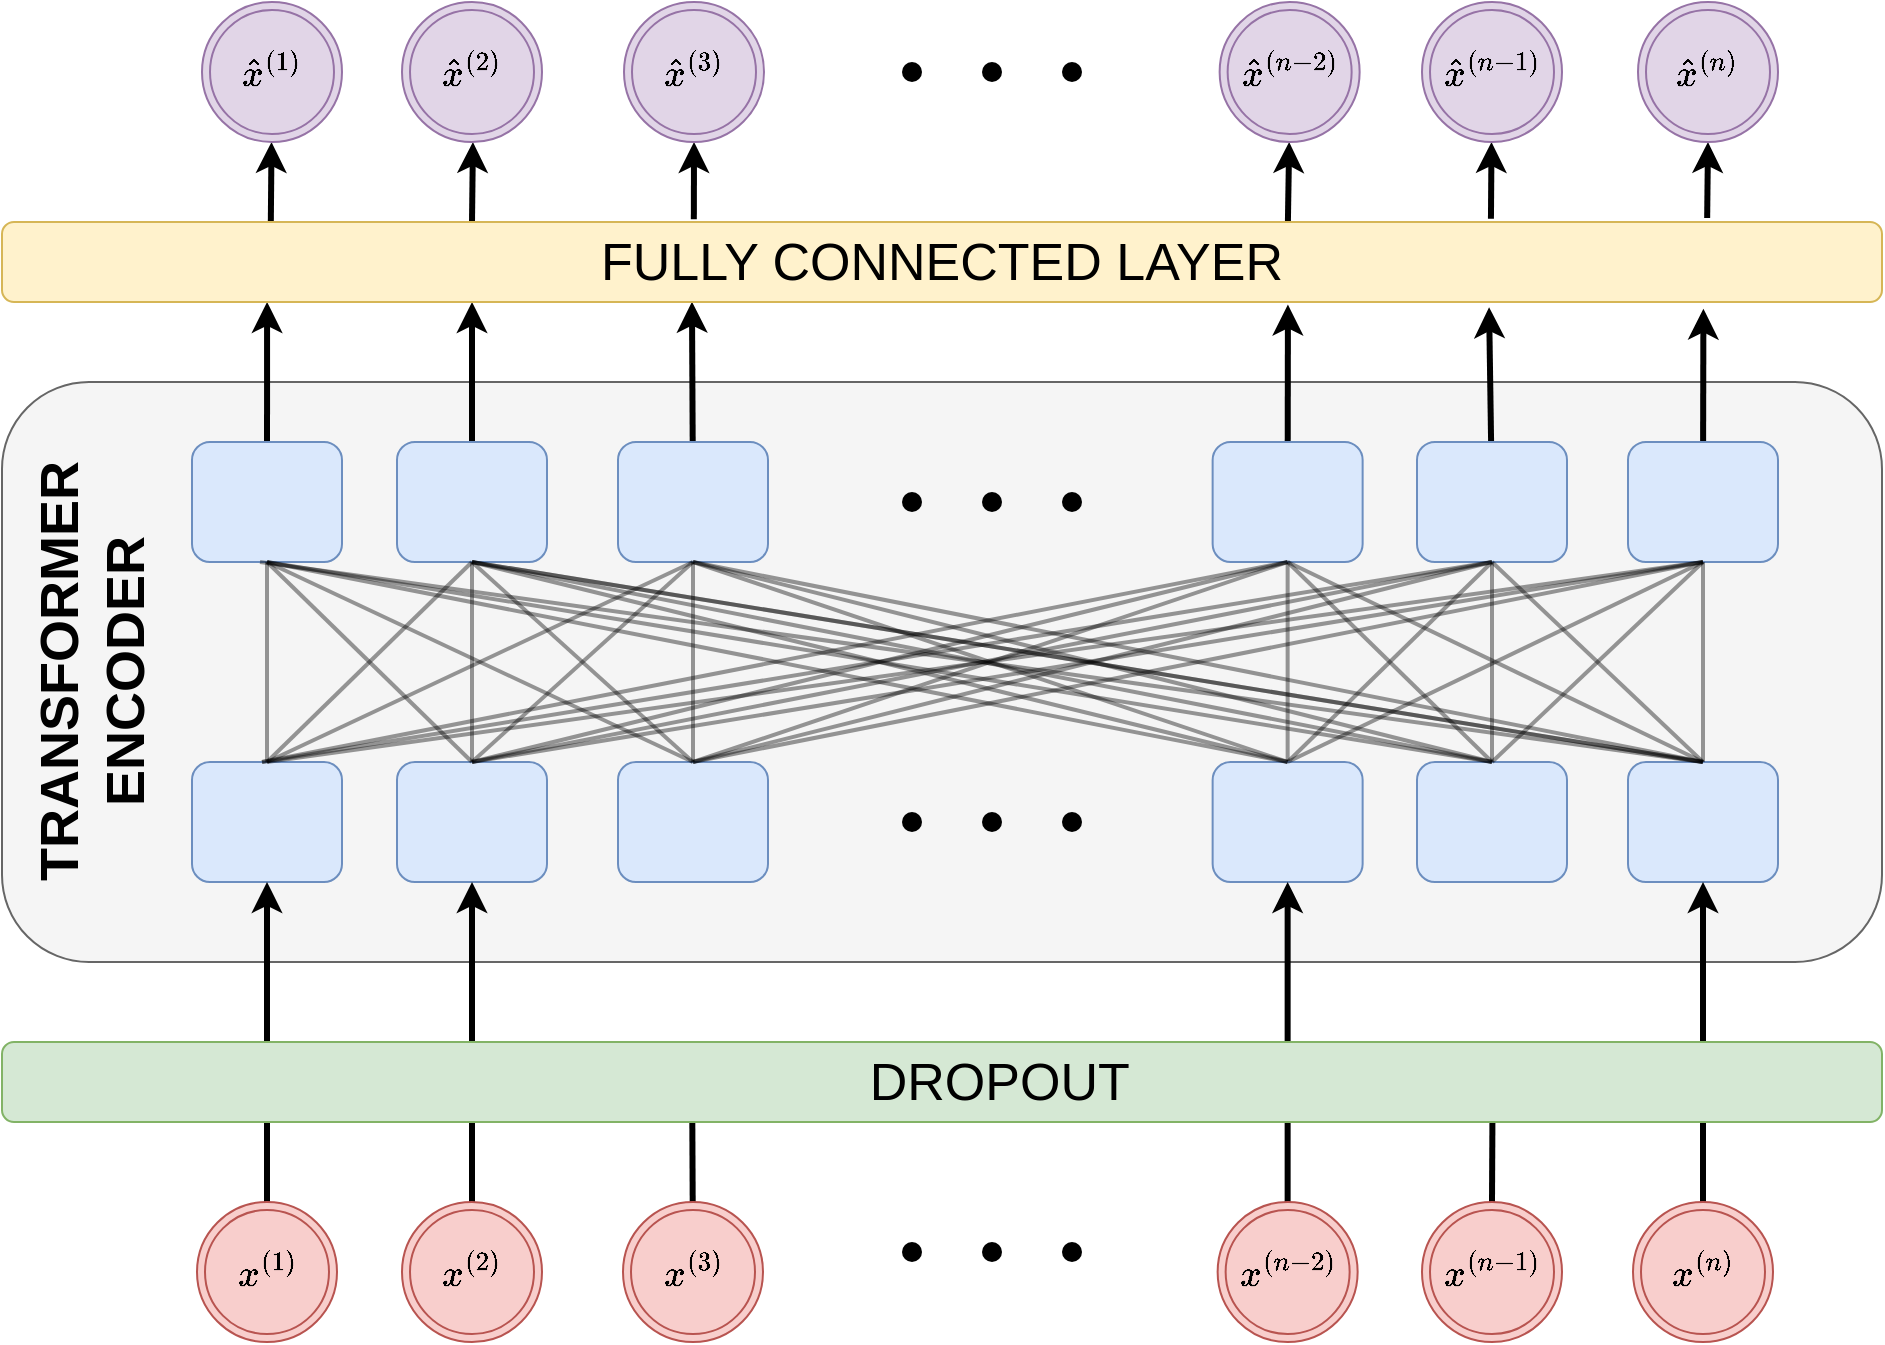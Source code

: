 <mxfile version="13.0.3" type="device"><diagram name="Page-1" id="edf60f1a-56cd-e834-aa8a-f176f3a09ee4"><mxGraphModel dx="1102" dy="1000" grid="1" gridSize="10" guides="1" tooltips="1" connect="1" arrows="1" fold="1" page="1" pageScale="1" pageWidth="1100" pageHeight="850" background="none" math="1" shadow="0"><root><mxCell id="0"/><mxCell id="1" parent="0"/><mxCell id="K9HZkrbn3-RnlMzPygAK-2" value="&lt;font style=&quot;font-size: 26px&quot;&gt;&lt;br&gt;&lt;/font&gt;" style="rounded=1;whiteSpace=wrap;html=1;fillColor=#f5f5f5;strokeColor=#666666;connectable=0;fontColor=#333333;" parent="1" vertex="1"><mxGeometry x="80" y="200" width="940" height="290" as="geometry"/></mxCell><mxCell id="-0cYfuJP0OXYIezzRSgM-71" value="&lt;font style=&quot;font-size: 27px&quot;&gt;TRANSFORMER &lt;br&gt;ENCODER&lt;/font&gt;" style="text;strokeColor=none;fillColor=none;html=1;fontSize=24;fontStyle=1;verticalAlign=middle;align=center;rotation=-90;" parent="1" vertex="1"><mxGeometry x="40" y="315" width="170" height="60" as="geometry"/></mxCell><mxCell id="ycrgdlHo_mms__JAIKDq-65" style="edgeStyle=none;rounded=0;orthogonalLoop=1;jettySize=auto;html=1;entryX=0.143;entryY=-0.012;entryDx=0;entryDy=0;entryPerimeter=0;endArrow=none;endFill=0;strokeWidth=3;startArrow=classic;startFill=1;" parent="1" source="-0cYfuJP0OXYIezzRSgM-77" target="ycrgdlHo_mms__JAIKDq-15" edge="1"><mxGeometry relative="1" as="geometry"/></mxCell><mxCell id="-0cYfuJP0OXYIezzRSgM-77" value="&lt;font style=&quot;font-size: 16px&quot;&gt;$$\hat{x}&lt;br&gt;^{(1)}$$&lt;/font&gt;" style="ellipse;shape=doubleEllipse;whiteSpace=wrap;html=1;aspect=fixed;fontSize=20;fillColor=#e1d5e7;strokeColor=#9673a6;" parent="1" vertex="1"><mxGeometry x="180" y="10" width="70" height="70" as="geometry"/></mxCell><mxCell id="ycrgdlHo_mms__JAIKDq-69" style="edgeStyle=none;rounded=0;orthogonalLoop=1;jettySize=auto;html=1;entryX=0.25;entryY=0;entryDx=0;entryDy=0;startArrow=classic;startFill=1;endArrow=none;endFill=0;strokeWidth=3;" parent="1" source="PzgYkxO-OZ-Oe-Z3ldPD-200" target="ycrgdlHo_mms__JAIKDq-15" edge="1"><mxGeometry relative="1" as="geometry"/></mxCell><mxCell id="PzgYkxO-OZ-Oe-Z3ldPD-200" value="&lt;font style=&quot;font-size: 16px&quot;&gt;$$\hat{x}&lt;br&gt;^{(2)}$$&lt;/font&gt;" style="ellipse;shape=doubleEllipse;whiteSpace=wrap;html=1;aspect=fixed;fontSize=20;fillColor=#e1d5e7;strokeColor=#9673a6;" parent="1" vertex="1"><mxGeometry x="280" y="10" width="70" height="70" as="geometry"/></mxCell><mxCell id="ycrgdlHo_mms__JAIKDq-70" style="edgeStyle=none;rounded=0;orthogonalLoop=1;jettySize=auto;html=1;entryX=0.368;entryY=-0.033;entryDx=0;entryDy=0;entryPerimeter=0;startArrow=classic;startFill=1;endArrow=none;endFill=0;strokeWidth=3;" parent="1" source="PzgYkxO-OZ-Oe-Z3ldPD-201" target="ycrgdlHo_mms__JAIKDq-15" edge="1"><mxGeometry relative="1" as="geometry"/></mxCell><mxCell id="PzgYkxO-OZ-Oe-Z3ldPD-201" value="&lt;font style=&quot;font-size: 16px&quot;&gt;$$\hat{x}&lt;br&gt;^{(3)}$$&lt;/font&gt;" style="ellipse;shape=doubleEllipse;whiteSpace=wrap;html=1;aspect=fixed;fontSize=20;fillColor=#e1d5e7;strokeColor=#9673a6;" parent="1" vertex="1"><mxGeometry x="391" y="10" width="70" height="70" as="geometry"/></mxCell><mxCell id="ycrgdlHo_mms__JAIKDq-71" style="edgeStyle=none;rounded=0;orthogonalLoop=1;jettySize=auto;html=1;entryX=0.684;entryY=-0.01;entryDx=0;entryDy=0;entryPerimeter=0;startArrow=classic;startFill=1;endArrow=none;endFill=0;strokeWidth=3;" parent="1" source="PzgYkxO-OZ-Oe-Z3ldPD-202" target="ycrgdlHo_mms__JAIKDq-15" edge="1"><mxGeometry relative="1" as="geometry"/></mxCell><mxCell id="PzgYkxO-OZ-Oe-Z3ldPD-202" value="&lt;font style=&quot;font-size: 16px&quot;&gt;$$\hat{x}&lt;br&gt;^{(n-2)}$$&lt;/font&gt;" style="ellipse;shape=doubleEllipse;whiteSpace=wrap;html=1;aspect=fixed;fontSize=20;fillColor=#e1d5e7;strokeColor=#9673a6;" parent="1" vertex="1"><mxGeometry x="688.82" y="10" width="70" height="70" as="geometry"/></mxCell><mxCell id="ycrgdlHo_mms__JAIKDq-72" style="edgeStyle=none;rounded=0;orthogonalLoop=1;jettySize=auto;html=1;entryX=0.792;entryY=-0.04;entryDx=0;entryDy=0;entryPerimeter=0;startArrow=classic;startFill=1;endArrow=none;endFill=0;strokeWidth=3;" parent="1" source="PzgYkxO-OZ-Oe-Z3ldPD-203" target="ycrgdlHo_mms__JAIKDq-15" edge="1"><mxGeometry relative="1" as="geometry"/></mxCell><mxCell id="PzgYkxO-OZ-Oe-Z3ldPD-203" value="&lt;font style=&quot;font-size: 16px&quot;&gt;$$\hat{x}&lt;br&gt;^{(n-1)}$$&lt;/font&gt;" style="ellipse;shape=doubleEllipse;whiteSpace=wrap;html=1;aspect=fixed;fontSize=20;fillColor=#e1d5e7;strokeColor=#9673a6;" parent="1" vertex="1"><mxGeometry x="790" y="10" width="70" height="70" as="geometry"/></mxCell><mxCell id="ycrgdlHo_mms__JAIKDq-73" style="edgeStyle=none;rounded=0;orthogonalLoop=1;jettySize=auto;html=1;entryX=0.907;entryY=-0.05;entryDx=0;entryDy=0;entryPerimeter=0;startArrow=classic;startFill=1;endArrow=none;endFill=0;strokeWidth=3;" parent="1" source="PzgYkxO-OZ-Oe-Z3ldPD-204" target="ycrgdlHo_mms__JAIKDq-15" edge="1"><mxGeometry relative="1" as="geometry"/></mxCell><mxCell id="PzgYkxO-OZ-Oe-Z3ldPD-204" value="&lt;font style=&quot;font-size: 16px&quot;&gt;$$\hat{x}&lt;br&gt;^{(n)}$$&lt;/font&gt;" style="ellipse;shape=doubleEllipse;whiteSpace=wrap;html=1;aspect=fixed;fontSize=20;fillColor=#e1d5e7;strokeColor=#9673a6;" parent="1" vertex="1"><mxGeometry x="898" y="10" width="70" height="70" as="geometry"/></mxCell><mxCell id="ycrgdlHo_mms__JAIKDq-2" value="" style="rounded=1;whiteSpace=wrap;html=1;fillColor=#dae8fc;strokeColor=#6c8ebf;" parent="1" vertex="1"><mxGeometry x="175" y="390" width="75" height="60" as="geometry"/></mxCell><mxCell id="ycrgdlHo_mms__JAIKDq-3" value="" style="rounded=1;whiteSpace=wrap;html=1;fillColor=#dae8fc;strokeColor=#6c8ebf;" parent="1" vertex="1"><mxGeometry x="277.5" y="390" width="75" height="60" as="geometry"/></mxCell><mxCell id="ycrgdlHo_mms__JAIKDq-4" value="" style="rounded=1;whiteSpace=wrap;html=1;fillColor=#dae8fc;strokeColor=#6c8ebf;" parent="1" vertex="1"><mxGeometry x="388" y="390" width="75" height="60" as="geometry"/></mxCell><mxCell id="ycrgdlHo_mms__JAIKDq-37" style="edgeStyle=none;rounded=0;orthogonalLoop=1;jettySize=auto;html=1;entryX=0.5;entryY=1;entryDx=0;entryDy=0;strokeWidth=2;endArrow=none;endFill=0;opacity=40;" parent="1" source="ycrgdlHo_mms__JAIKDq-5" target="ycrgdlHo_mms__JAIKDq-11" edge="1"><mxGeometry relative="1" as="geometry"/></mxCell><mxCell id="ycrgdlHo_mms__JAIKDq-38" style="edgeStyle=none;rounded=0;orthogonalLoop=1;jettySize=auto;html=1;strokeWidth=2;exitX=0.5;exitY=0;exitDx=0;exitDy=0;entryX=0.5;entryY=1;entryDx=0;entryDy=0;endArrow=none;endFill=0;opacity=40;" parent="1" source="ycrgdlHo_mms__JAIKDq-5" target="ycrgdlHo_mms__JAIKDq-12" edge="1"><mxGeometry relative="1" as="geometry"><mxPoint x="800" y="340" as="targetPoint"/></mxGeometry></mxCell><mxCell id="ycrgdlHo_mms__JAIKDq-5" value="" style="rounded=1;whiteSpace=wrap;html=1;fillColor=#dae8fc;strokeColor=#6c8ebf;" parent="1" vertex="1"><mxGeometry x="685.32" y="390" width="75" height="60" as="geometry"/></mxCell><mxCell id="ycrgdlHo_mms__JAIKDq-6" value="" style="rounded=1;whiteSpace=wrap;html=1;fillColor=#dae8fc;strokeColor=#6c8ebf;" parent="1" vertex="1"><mxGeometry x="787.5" y="390" width="75" height="60" as="geometry"/></mxCell><mxCell id="ycrgdlHo_mms__JAIKDq-7" value="" style="rounded=1;whiteSpace=wrap;html=1;fillColor=#dae8fc;strokeColor=#6c8ebf;" parent="1" vertex="1"><mxGeometry x="893" y="390" width="75" height="60" as="geometry"/></mxCell><mxCell id="ycrgdlHo_mms__JAIKDq-57" style="edgeStyle=none;rounded=0;orthogonalLoop=1;jettySize=auto;html=1;entryX=0.141;entryY=1;entryDx=0;entryDy=0;entryPerimeter=0;endArrow=classic;endFill=1;strokeWidth=3;" parent="1" source="ycrgdlHo_mms__JAIKDq-8" target="ycrgdlHo_mms__JAIKDq-15" edge="1"><mxGeometry relative="1" as="geometry"/></mxCell><mxCell id="ycrgdlHo_mms__JAIKDq-8" value="" style="rounded=1;whiteSpace=wrap;html=1;fillColor=#dae8fc;strokeColor=#6c8ebf;" parent="1" vertex="1"><mxGeometry x="175" y="230" width="75" height="60" as="geometry"/></mxCell><mxCell id="ycrgdlHo_mms__JAIKDq-60" style="edgeStyle=none;rounded=0;orthogonalLoop=1;jettySize=auto;html=1;entryX=0.25;entryY=1;entryDx=0;entryDy=0;endArrow=classic;endFill=1;strokeWidth=3;" parent="1" source="ycrgdlHo_mms__JAIKDq-9" target="ycrgdlHo_mms__JAIKDq-15" edge="1"><mxGeometry relative="1" as="geometry"/></mxCell><mxCell id="ycrgdlHo_mms__JAIKDq-9" value="" style="rounded=1;whiteSpace=wrap;html=1;fillColor=#dae8fc;strokeColor=#6c8ebf;" parent="1" vertex="1"><mxGeometry x="277.5" y="230" width="75" height="60" as="geometry"/></mxCell><mxCell id="ycrgdlHo_mms__JAIKDq-61" style="edgeStyle=none;rounded=0;orthogonalLoop=1;jettySize=auto;html=1;entryX=0.367;entryY=0.997;entryDx=0;entryDy=0;entryPerimeter=0;endArrow=classic;endFill=1;strokeWidth=3;" parent="1" source="ycrgdlHo_mms__JAIKDq-10" target="ycrgdlHo_mms__JAIKDq-15" edge="1"><mxGeometry relative="1" as="geometry"/></mxCell><mxCell id="ycrgdlHo_mms__JAIKDq-10" value="" style="rounded=1;whiteSpace=wrap;html=1;fillColor=#dae8fc;strokeColor=#6c8ebf;" parent="1" vertex="1"><mxGeometry x="388" y="230" width="75" height="60" as="geometry"/></mxCell><mxCell id="ycrgdlHo_mms__JAIKDq-62" style="edgeStyle=none;rounded=0;orthogonalLoop=1;jettySize=auto;html=1;entryX=0.684;entryY=1.032;entryDx=0;entryDy=0;entryPerimeter=0;endArrow=classic;endFill=1;strokeWidth=3;" parent="1" source="ycrgdlHo_mms__JAIKDq-11" target="ycrgdlHo_mms__JAIKDq-15" edge="1"><mxGeometry relative="1" as="geometry"/></mxCell><mxCell id="ycrgdlHo_mms__JAIKDq-11" value="" style="rounded=1;whiteSpace=wrap;html=1;fillColor=#dae8fc;strokeColor=#6c8ebf;" parent="1" vertex="1"><mxGeometry x="685.32" y="230" width="75" height="60" as="geometry"/></mxCell><mxCell id="ycrgdlHo_mms__JAIKDq-63" style="edgeStyle=none;rounded=0;orthogonalLoop=1;jettySize=auto;html=1;entryX=0.791;entryY=1.066;entryDx=0;entryDy=0;entryPerimeter=0;endArrow=classic;endFill=1;strokeWidth=3;" parent="1" source="ycrgdlHo_mms__JAIKDq-12" target="ycrgdlHo_mms__JAIKDq-15" edge="1"><mxGeometry relative="1" as="geometry"/></mxCell><mxCell id="ycrgdlHo_mms__JAIKDq-12" value="" style="rounded=1;whiteSpace=wrap;html=1;fillColor=#dae8fc;strokeColor=#6c8ebf;" parent="1" vertex="1"><mxGeometry x="787.5" y="230" width="75" height="60" as="geometry"/></mxCell><mxCell id="ycrgdlHo_mms__JAIKDq-64" style="edgeStyle=none;rounded=0;orthogonalLoop=1;jettySize=auto;html=1;entryX=0.905;entryY=1.084;entryDx=0;entryDy=0;entryPerimeter=0;endArrow=classic;endFill=1;strokeWidth=3;" parent="1" source="ycrgdlHo_mms__JAIKDq-13" target="ycrgdlHo_mms__JAIKDq-15" edge="1"><mxGeometry relative="1" as="geometry"/></mxCell><mxCell id="ycrgdlHo_mms__JAIKDq-13" value="" style="rounded=1;whiteSpace=wrap;html=1;fillColor=#dae8fc;strokeColor=#6c8ebf;" parent="1" vertex="1"><mxGeometry x="893" y="230" width="75" height="60" as="geometry"/></mxCell><mxCell id="ycrgdlHo_mms__JAIKDq-15" value="&lt;font style=&quot;font-size: 26px&quot;&gt;FULLY CONNECTED LAYER&lt;/font&gt;" style="rounded=1;whiteSpace=wrap;html=1;fillColor=#fff2cc;strokeColor=#d6b656;" parent="1" vertex="1"><mxGeometry x="80" y="120" width="940" height="40" as="geometry"/></mxCell><mxCell id="ycrgdlHo_mms__JAIKDq-16" value="" style="endArrow=none;html=1;strokeWidth=2;exitX=0.5;exitY=0;exitDx=0;exitDy=0;entryX=0.5;entryY=1;entryDx=0;entryDy=0;endFill=0;opacity=40;" parent="1" source="ycrgdlHo_mms__JAIKDq-2" target="ycrgdlHo_mms__JAIKDq-8" edge="1"><mxGeometry width="50" height="50" relative="1" as="geometry"><mxPoint x="580" y="360" as="sourcePoint"/><mxPoint x="630" y="310" as="targetPoint"/></mxGeometry></mxCell><mxCell id="ycrgdlHo_mms__JAIKDq-17" value="" style="endArrow=none;html=1;strokeWidth=2;exitX=0.5;exitY=0;exitDx=0;exitDy=0;entryX=0.5;entryY=1;entryDx=0;entryDy=0;endFill=0;opacity=40;" parent="1" source="ycrgdlHo_mms__JAIKDq-2" target="ycrgdlHo_mms__JAIKDq-9" edge="1"><mxGeometry width="50" height="50" relative="1" as="geometry"><mxPoint x="222.5" y="400" as="sourcePoint"/><mxPoint x="222.5" y="300" as="targetPoint"/></mxGeometry></mxCell><mxCell id="ycrgdlHo_mms__JAIKDq-18" value="" style="endArrow=none;html=1;strokeWidth=2;exitX=0.5;exitY=0;exitDx=0;exitDy=0;entryX=0.5;entryY=1;entryDx=0;entryDy=0;endFill=0;opacity=40;" parent="1" source="ycrgdlHo_mms__JAIKDq-2" target="ycrgdlHo_mms__JAIKDq-10" edge="1"><mxGeometry width="50" height="50" relative="1" as="geometry"><mxPoint x="222.5" y="400" as="sourcePoint"/><mxPoint x="325" y="300" as="targetPoint"/></mxGeometry></mxCell><mxCell id="ycrgdlHo_mms__JAIKDq-19" value="" style="endArrow=none;html=1;strokeWidth=2;entryX=0.5;entryY=1;entryDx=0;entryDy=0;endFill=0;opacity=40;" parent="1" target="ycrgdlHo_mms__JAIKDq-11" edge="1"><mxGeometry width="50" height="50" relative="1" as="geometry"><mxPoint x="210" y="390" as="sourcePoint"/><mxPoint x="710" y="315" as="targetPoint"/></mxGeometry></mxCell><mxCell id="ycrgdlHo_mms__JAIKDq-22" value="" style="endArrow=none;html=1;strokeWidth=2;entryX=0.5;entryY=1;entryDx=0;entryDy=0;endFill=0;opacity=40;" parent="1" target="ycrgdlHo_mms__JAIKDq-12" edge="1"><mxGeometry width="50" height="50" relative="1" as="geometry"><mxPoint x="210" y="390" as="sourcePoint"/><mxPoint x="732.82" y="300" as="targetPoint"/></mxGeometry></mxCell><mxCell id="ycrgdlHo_mms__JAIKDq-23" value="" style="endArrow=none;html=1;strokeWidth=2;entryX=0.5;entryY=1;entryDx=0;entryDy=0;exitX=0.5;exitY=0;exitDx=0;exitDy=0;endFill=0;opacity=40;" parent="1" source="ycrgdlHo_mms__JAIKDq-2" target="ycrgdlHo_mms__JAIKDq-13" edge="1"><mxGeometry width="50" height="50" relative="1" as="geometry"><mxPoint x="220" y="400" as="sourcePoint"/><mxPoint x="835" y="300" as="targetPoint"/></mxGeometry></mxCell><mxCell id="ycrgdlHo_mms__JAIKDq-25" value="" style="endArrow=none;html=1;strokeWidth=2;exitX=0.5;exitY=0;exitDx=0;exitDy=0;entryX=0.5;entryY=1;entryDx=0;entryDy=0;endFill=0;opacity=40;" parent="1" source="ycrgdlHo_mms__JAIKDq-3" target="ycrgdlHo_mms__JAIKDq-8" edge="1"><mxGeometry width="50" height="50" relative="1" as="geometry"><mxPoint x="222.5" y="400" as="sourcePoint"/><mxPoint x="222.5" y="300" as="targetPoint"/></mxGeometry></mxCell><mxCell id="ycrgdlHo_mms__JAIKDq-26" value="" style="endArrow=none;html=1;strokeWidth=2;exitX=0.5;exitY=0;exitDx=0;exitDy=0;entryX=0.5;entryY=1;entryDx=0;entryDy=0;endFill=0;opacity=40;" parent="1" source="ycrgdlHo_mms__JAIKDq-3" target="ycrgdlHo_mms__JAIKDq-9" edge="1"><mxGeometry width="50" height="50" relative="1" as="geometry"><mxPoint x="325" y="400" as="sourcePoint"/><mxPoint x="222.5" y="300" as="targetPoint"/></mxGeometry></mxCell><mxCell id="ycrgdlHo_mms__JAIKDq-27" value="" style="endArrow=none;html=1;strokeWidth=2;exitX=0.5;exitY=0;exitDx=0;exitDy=0;entryX=0.5;entryY=1;entryDx=0;entryDy=0;endFill=0;opacity=40;" parent="1" source="ycrgdlHo_mms__JAIKDq-3" target="ycrgdlHo_mms__JAIKDq-10" edge="1"><mxGeometry width="50" height="50" relative="1" as="geometry"><mxPoint x="325" y="400" as="sourcePoint"/><mxPoint x="325" y="300" as="targetPoint"/></mxGeometry></mxCell><mxCell id="ycrgdlHo_mms__JAIKDq-28" value="" style="endArrow=none;html=1;strokeWidth=2;exitX=0.5;exitY=0;exitDx=0;exitDy=0;entryX=0.5;entryY=1;entryDx=0;entryDy=0;endFill=0;opacity=40;" parent="1" source="ycrgdlHo_mms__JAIKDq-3" target="ycrgdlHo_mms__JAIKDq-11" edge="1"><mxGeometry width="50" height="50" relative="1" as="geometry"><mxPoint x="325" y="400" as="sourcePoint"/><mxPoint x="432.5" y="300" as="targetPoint"/></mxGeometry></mxCell><mxCell id="ycrgdlHo_mms__JAIKDq-29" value="" style="endArrow=none;html=1;strokeWidth=2;exitX=0.5;exitY=0;exitDx=0;exitDy=0;entryX=0.5;entryY=1;entryDx=0;entryDy=0;endFill=0;opacity=40;" parent="1" source="ycrgdlHo_mms__JAIKDq-3" target="ycrgdlHo_mms__JAIKDq-12" edge="1"><mxGeometry width="50" height="50" relative="1" as="geometry"><mxPoint x="325" y="400" as="sourcePoint"/><mxPoint x="732.82" y="300" as="targetPoint"/></mxGeometry></mxCell><mxCell id="ycrgdlHo_mms__JAIKDq-30" value="" style="endArrow=none;html=1;strokeWidth=2;exitX=0.5;exitY=0;exitDx=0;exitDy=0;entryX=0.5;entryY=1;entryDx=0;entryDy=0;endFill=0;opacity=40;" parent="1" source="ycrgdlHo_mms__JAIKDq-3" target="ycrgdlHo_mms__JAIKDq-13" edge="1"><mxGeometry width="50" height="50" relative="1" as="geometry"><mxPoint x="325" y="400" as="sourcePoint"/><mxPoint x="835" y="300" as="targetPoint"/></mxGeometry></mxCell><mxCell id="ycrgdlHo_mms__JAIKDq-31" value="" style="endArrow=none;html=1;strokeWidth=2;exitX=0.5;exitY=0;exitDx=0;exitDy=0;entryX=0.5;entryY=1;entryDx=0;entryDy=0;endFill=0;opacity=40;" parent="1" source="ycrgdlHo_mms__JAIKDq-4" target="ycrgdlHo_mms__JAIKDq-8" edge="1"><mxGeometry width="50" height="50" relative="1" as="geometry"><mxPoint x="325" y="400" as="sourcePoint"/><mxPoint x="940.5" y="300" as="targetPoint"/></mxGeometry></mxCell><mxCell id="ycrgdlHo_mms__JAIKDq-32" value="" style="endArrow=none;html=1;strokeWidth=2;exitX=0.5;exitY=0;exitDx=0;exitDy=0;entryX=0.5;entryY=1;entryDx=0;entryDy=0;endFill=0;opacity=40;" parent="1" source="ycrgdlHo_mms__JAIKDq-4" target="ycrgdlHo_mms__JAIKDq-9" edge="1"><mxGeometry width="50" height="50" relative="1" as="geometry"><mxPoint x="435.5" y="400" as="sourcePoint"/><mxPoint x="222.5" y="300" as="targetPoint"/></mxGeometry></mxCell><mxCell id="ycrgdlHo_mms__JAIKDq-33" value="" style="endArrow=none;html=1;strokeWidth=2;exitX=0.5;exitY=0;exitDx=0;exitDy=0;entryX=0.5;entryY=1;entryDx=0;entryDy=0;endFill=0;opacity=40;" parent="1" source="ycrgdlHo_mms__JAIKDq-4" target="ycrgdlHo_mms__JAIKDq-10" edge="1"><mxGeometry width="50" height="50" relative="1" as="geometry"><mxPoint x="435.5" y="400" as="sourcePoint"/><mxPoint x="420" y="290" as="targetPoint"/></mxGeometry></mxCell><mxCell id="ycrgdlHo_mms__JAIKDq-34" value="" style="endArrow=none;html=1;strokeWidth=2;exitX=0.5;exitY=0;exitDx=0;exitDy=0;entryX=0.5;entryY=1;entryDx=0;entryDy=0;endFill=0;opacity=40;" parent="1" source="ycrgdlHo_mms__JAIKDq-4" target="ycrgdlHo_mms__JAIKDq-11" edge="1"><mxGeometry width="50" height="50" relative="1" as="geometry"><mxPoint x="435.5" y="400" as="sourcePoint"/><mxPoint x="435.5" y="300" as="targetPoint"/></mxGeometry></mxCell><mxCell id="ycrgdlHo_mms__JAIKDq-35" value="" style="endArrow=none;html=1;strokeWidth=2;exitX=0.5;exitY=0;exitDx=0;exitDy=0;entryX=0.5;entryY=1;entryDx=0;entryDy=0;endFill=0;opacity=40;" parent="1" source="ycrgdlHo_mms__JAIKDq-4" target="ycrgdlHo_mms__JAIKDq-12" edge="1"><mxGeometry width="50" height="50" relative="1" as="geometry"><mxPoint x="435.5" y="400" as="sourcePoint"/><mxPoint x="732.82" y="300" as="targetPoint"/></mxGeometry></mxCell><mxCell id="ycrgdlHo_mms__JAIKDq-36" value="" style="endArrow=none;html=1;strokeWidth=2;exitX=0.5;exitY=0;exitDx=0;exitDy=0;entryX=0.5;entryY=1;entryDx=0;entryDy=0;endFill=0;opacity=40;" parent="1" source="ycrgdlHo_mms__JAIKDq-4" target="ycrgdlHo_mms__JAIKDq-13" edge="1"><mxGeometry width="50" height="50" relative="1" as="geometry"><mxPoint x="435.5" y="400" as="sourcePoint"/><mxPoint x="835" y="300" as="targetPoint"/></mxGeometry></mxCell><mxCell id="ycrgdlHo_mms__JAIKDq-39" style="edgeStyle=none;rounded=0;orthogonalLoop=1;jettySize=auto;html=1;strokeWidth=2;exitX=0.5;exitY=0;exitDx=0;exitDy=0;entryX=0.5;entryY=1;entryDx=0;entryDy=0;endArrow=none;endFill=0;opacity=40;" parent="1" source="ycrgdlHo_mms__JAIKDq-5" target="ycrgdlHo_mms__JAIKDq-13" edge="1"><mxGeometry relative="1" as="geometry"><mxPoint x="835" y="300" as="targetPoint"/><mxPoint x="732.82" y="400" as="sourcePoint"/></mxGeometry></mxCell><mxCell id="ycrgdlHo_mms__JAIKDq-40" style="edgeStyle=none;rounded=0;orthogonalLoop=1;jettySize=auto;html=1;strokeWidth=2;exitX=0.5;exitY=0;exitDx=0;exitDy=0;entryX=0.5;entryY=1;entryDx=0;entryDy=0;endArrow=none;endFill=0;opacity=40;" parent="1" source="ycrgdlHo_mms__JAIKDq-5" target="ycrgdlHo_mms__JAIKDq-8" edge="1"><mxGeometry relative="1" as="geometry"><mxPoint x="940.5" y="300" as="targetPoint"/><mxPoint x="732.82" y="400" as="sourcePoint"/></mxGeometry></mxCell><mxCell id="ycrgdlHo_mms__JAIKDq-41" style="edgeStyle=none;rounded=0;orthogonalLoop=1;jettySize=auto;html=1;strokeWidth=2;exitX=0.5;exitY=0;exitDx=0;exitDy=0;entryX=0.5;entryY=1;entryDx=0;entryDy=0;endArrow=none;endFill=0;opacity=40;" parent="1" source="ycrgdlHo_mms__JAIKDq-5" target="ycrgdlHo_mms__JAIKDq-9" edge="1"><mxGeometry relative="1" as="geometry"><mxPoint x="222.5" y="300" as="targetPoint"/><mxPoint x="732.82" y="400" as="sourcePoint"/></mxGeometry></mxCell><mxCell id="ycrgdlHo_mms__JAIKDq-42" style="edgeStyle=none;rounded=0;orthogonalLoop=1;jettySize=auto;html=1;strokeWidth=2;exitX=0.5;exitY=0;exitDx=0;exitDy=0;entryX=0.5;entryY=1;entryDx=0;entryDy=0;endArrow=none;endFill=0;opacity=40;" parent="1" source="ycrgdlHo_mms__JAIKDq-5" target="ycrgdlHo_mms__JAIKDq-10" edge="1"><mxGeometry relative="1" as="geometry"><mxPoint x="325" y="300" as="targetPoint"/><mxPoint x="732.82" y="400" as="sourcePoint"/></mxGeometry></mxCell><mxCell id="ycrgdlHo_mms__JAIKDq-43" style="edgeStyle=none;rounded=0;orthogonalLoop=1;jettySize=auto;html=1;strokeWidth=2;exitX=0.5;exitY=0;exitDx=0;exitDy=0;entryX=0.5;entryY=1;entryDx=0;entryDy=0;endArrow=none;endFill=0;opacity=40;" parent="1" source="ycrgdlHo_mms__JAIKDq-6" target="ycrgdlHo_mms__JAIKDq-11" edge="1"><mxGeometry relative="1" as="geometry"><mxPoint x="910" y="330" as="targetPoint"/><mxPoint x="732.82" y="400" as="sourcePoint"/></mxGeometry></mxCell><mxCell id="ycrgdlHo_mms__JAIKDq-44" style="edgeStyle=none;rounded=0;orthogonalLoop=1;jettySize=auto;html=1;strokeWidth=2;exitX=0.5;exitY=0;exitDx=0;exitDy=0;entryX=0.5;entryY=1;entryDx=0;entryDy=0;endArrow=none;endFill=0;opacity=40;" parent="1" source="ycrgdlHo_mms__JAIKDq-6" target="ycrgdlHo_mms__JAIKDq-8" edge="1"><mxGeometry relative="1" as="geometry"><mxPoint x="732.82" y="300" as="targetPoint"/><mxPoint x="835" y="400" as="sourcePoint"/></mxGeometry></mxCell><mxCell id="ycrgdlHo_mms__JAIKDq-45" style="edgeStyle=none;rounded=0;orthogonalLoop=1;jettySize=auto;html=1;strokeWidth=2;exitX=0.5;exitY=0;exitDx=0;exitDy=0;entryX=0.5;entryY=1;entryDx=0;entryDy=0;endArrow=none;endFill=0;opacity=40;" parent="1" source="ycrgdlHo_mms__JAIKDq-6" target="ycrgdlHo_mms__JAIKDq-9" edge="1"><mxGeometry relative="1" as="geometry"><mxPoint x="222.5" y="300" as="targetPoint"/><mxPoint x="835" y="400" as="sourcePoint"/></mxGeometry></mxCell><mxCell id="ycrgdlHo_mms__JAIKDq-46" style="edgeStyle=none;rounded=0;orthogonalLoop=1;jettySize=auto;html=1;strokeWidth=2;exitX=0.5;exitY=0;exitDx=0;exitDy=0;entryX=0.5;entryY=1;entryDx=0;entryDy=0;endArrow=none;endFill=0;opacity=40;" parent="1" source="ycrgdlHo_mms__JAIKDq-6" target="ycrgdlHo_mms__JAIKDq-10" edge="1"><mxGeometry relative="1" as="geometry"><mxPoint x="325" y="300" as="targetPoint"/><mxPoint x="845" y="410" as="sourcePoint"/></mxGeometry></mxCell><mxCell id="ycrgdlHo_mms__JAIKDq-47" style="edgeStyle=none;rounded=0;orthogonalLoop=1;jettySize=auto;html=1;strokeWidth=2;exitX=0.5;exitY=0;exitDx=0;exitDy=0;entryX=0.5;entryY=1;entryDx=0;entryDy=0;endArrow=none;endFill=0;opacity=40;" parent="1" source="ycrgdlHo_mms__JAIKDq-6" target="ycrgdlHo_mms__JAIKDq-12" edge="1"><mxGeometry relative="1" as="geometry"><mxPoint x="435.5" y="300" as="targetPoint"/><mxPoint x="835" y="400" as="sourcePoint"/></mxGeometry></mxCell><mxCell id="ycrgdlHo_mms__JAIKDq-48" style="edgeStyle=none;rounded=0;orthogonalLoop=1;jettySize=auto;html=1;strokeWidth=2;entryX=0.5;entryY=1;entryDx=0;entryDy=0;exitX=0.5;exitY=0;exitDx=0;exitDy=0;endArrow=none;endFill=0;opacity=40;" parent="1" source="ycrgdlHo_mms__JAIKDq-6" target="ycrgdlHo_mms__JAIKDq-13" edge="1"><mxGeometry relative="1" as="geometry"><mxPoint x="835" y="300" as="targetPoint"/><mxPoint x="835" y="400" as="sourcePoint"/></mxGeometry></mxCell><mxCell id="ycrgdlHo_mms__JAIKDq-49" style="edgeStyle=none;rounded=0;orthogonalLoop=1;jettySize=auto;html=1;strokeWidth=2;entryX=0.5;entryY=1;entryDx=0;entryDy=0;endArrow=none;endFill=0;opacity=40;" parent="1" source="ycrgdlHo_mms__JAIKDq-7" target="ycrgdlHo_mms__JAIKDq-13" edge="1"><mxGeometry relative="1" as="geometry"><mxPoint x="940.5" y="300" as="targetPoint"/><mxPoint x="835" y="400" as="sourcePoint"/></mxGeometry></mxCell><mxCell id="ycrgdlHo_mms__JAIKDq-51" style="edgeStyle=none;rounded=0;orthogonalLoop=1;jettySize=auto;html=1;strokeWidth=2;entryX=0.5;entryY=1;entryDx=0;entryDy=0;exitX=0.5;exitY=0;exitDx=0;exitDy=0;endArrow=none;endFill=0;opacity=40;" parent="1" source="ycrgdlHo_mms__JAIKDq-7" target="ycrgdlHo_mms__JAIKDq-11" edge="1"><mxGeometry relative="1" as="geometry"><mxPoint x="940.5" y="300" as="targetPoint"/><mxPoint x="940.5" y="400" as="sourcePoint"/></mxGeometry></mxCell><mxCell id="ycrgdlHo_mms__JAIKDq-52" style="edgeStyle=none;rounded=0;orthogonalLoop=1;jettySize=auto;html=1;strokeWidth=2;entryX=0.5;entryY=1;entryDx=0;entryDy=0;exitX=0.5;exitY=0;exitDx=0;exitDy=0;endArrow=none;endFill=0;opacity=40;" parent="1" source="ycrgdlHo_mms__JAIKDq-7" target="ycrgdlHo_mms__JAIKDq-12" edge="1"><mxGeometry relative="1" as="geometry"><mxPoint x="732.82" y="300" as="targetPoint"/><mxPoint x="940.5" y="400" as="sourcePoint"/></mxGeometry></mxCell><mxCell id="ycrgdlHo_mms__JAIKDq-53" style="edgeStyle=none;rounded=0;orthogonalLoop=1;jettySize=auto;html=1;strokeWidth=2;entryX=0.5;entryY=1;entryDx=0;entryDy=0;exitX=0.5;exitY=0;exitDx=0;exitDy=0;endArrow=none;endFill=0;opacity=40;" parent="1" source="ycrgdlHo_mms__JAIKDq-7" target="ycrgdlHo_mms__JAIKDq-10" edge="1"><mxGeometry relative="1" as="geometry"><mxPoint x="835" y="300" as="targetPoint"/><mxPoint x="940.5" y="400" as="sourcePoint"/></mxGeometry></mxCell><mxCell id="ycrgdlHo_mms__JAIKDq-54" style="edgeStyle=none;rounded=0;orthogonalLoop=1;jettySize=auto;html=1;strokeWidth=2;entryX=0.5;entryY=1;entryDx=0;entryDy=0;exitX=0.5;exitY=0;exitDx=0;exitDy=0;endArrow=none;endFill=0;opacity=40;" parent="1" source="ycrgdlHo_mms__JAIKDq-7" target="ycrgdlHo_mms__JAIKDq-9" edge="1"><mxGeometry relative="1" as="geometry"><mxPoint x="435.5" y="300" as="targetPoint"/><mxPoint x="940.5" y="400" as="sourcePoint"/></mxGeometry></mxCell><mxCell id="ycrgdlHo_mms__JAIKDq-55" style="edgeStyle=none;rounded=0;orthogonalLoop=1;jettySize=auto;html=1;strokeWidth=2;entryX=0.5;entryY=1;entryDx=0;entryDy=0;exitX=0.5;exitY=0;exitDx=0;exitDy=0;endArrow=none;endFill=0;opacity=40;" parent="1" source="ycrgdlHo_mms__JAIKDq-7" target="ycrgdlHo_mms__JAIKDq-9" edge="1"><mxGeometry relative="1" as="geometry"><mxPoint x="325" y="300" as="targetPoint"/><mxPoint x="930" y="380" as="sourcePoint"/></mxGeometry></mxCell><mxCell id="ycrgdlHo_mms__JAIKDq-56" style="edgeStyle=none;rounded=0;orthogonalLoop=1;jettySize=auto;html=1;strokeWidth=2;endArrow=none;endFill=0;opacity=40;" parent="1" edge="1"><mxGeometry relative="1" as="geometry"><mxPoint x="209" y="290" as="targetPoint"/><mxPoint x="930" y="390" as="sourcePoint"/></mxGeometry></mxCell><mxCell id="ZJmvhEYaVDjc3MxDFcrQ-6" value="" style="shape=ellipse;fillColor=#000000;strokeColor=none;html=1" parent="1" vertex="1"><mxGeometry x="530" y="415" width="10" height="10" as="geometry"/></mxCell><mxCell id="ZJmvhEYaVDjc3MxDFcrQ-7" value="" style="shape=ellipse;fillColor=#000000;strokeColor=none;html=1" parent="1" vertex="1"><mxGeometry x="570" y="415" width="10" height="10" as="geometry"/></mxCell><mxCell id="ZJmvhEYaVDjc3MxDFcrQ-8" value="" style="shape=ellipse;fillColor=#000000;strokeColor=none;html=1" parent="1" vertex="1"><mxGeometry x="610" y="415" width="10" height="10" as="geometry"/></mxCell><mxCell id="ZJmvhEYaVDjc3MxDFcrQ-9" value="" style="shape=ellipse;fillColor=#000000;strokeColor=none;html=1" parent="1" vertex="1"><mxGeometry x="530" y="255" width="10" height="10" as="geometry"/></mxCell><mxCell id="ZJmvhEYaVDjc3MxDFcrQ-10" value="" style="shape=ellipse;fillColor=#000000;strokeColor=none;html=1" parent="1" vertex="1"><mxGeometry x="570" y="255" width="10" height="10" as="geometry"/></mxCell><mxCell id="ZJmvhEYaVDjc3MxDFcrQ-11" value="" style="shape=ellipse;fillColor=#000000;strokeColor=none;html=1" parent="1" vertex="1"><mxGeometry x="610" y="255" width="10" height="10" as="geometry"/></mxCell><mxCell id="ZJmvhEYaVDjc3MxDFcrQ-12" value="" style="shape=ellipse;fillColor=#000000;strokeColor=none;html=1" parent="1" vertex="1"><mxGeometry x="530" y="40" width="10" height="10" as="geometry"/></mxCell><mxCell id="ZJmvhEYaVDjc3MxDFcrQ-13" value="" style="shape=ellipse;fillColor=#000000;strokeColor=none;html=1" parent="1" vertex="1"><mxGeometry x="570" y="40" width="10" height="10" as="geometry"/></mxCell><mxCell id="ZJmvhEYaVDjc3MxDFcrQ-14" value="" style="shape=ellipse;fillColor=#000000;strokeColor=none;html=1" parent="1" vertex="1"><mxGeometry x="610" y="40" width="10" height="10" as="geometry"/></mxCell><mxCell id="ZJmvhEYaVDjc3MxDFcrQ-22" style="edgeStyle=none;rounded=0;orthogonalLoop=1;jettySize=auto;html=1;entryX=0.5;entryY=1;entryDx=0;entryDy=0;startArrow=none;startFill=0;endArrow=classic;endFill=1;strokeWidth=3;" parent="1" source="ZJmvhEYaVDjc3MxDFcrQ-15" target="ycrgdlHo_mms__JAIKDq-2" edge="1"><mxGeometry relative="1" as="geometry"/></mxCell><mxCell id="ZJmvhEYaVDjc3MxDFcrQ-15" value="&lt;span style=&quot;font-size: 16px&quot;&gt;$$x^{(1)}$$&lt;/span&gt;" style="ellipse;shape=doubleEllipse;whiteSpace=wrap;html=1;aspect=fixed;fontSize=20;fillColor=#f8cecc;strokeColor=#b85450;" parent="1" vertex="1"><mxGeometry x="177.5" y="610" width="70" height="70" as="geometry"/></mxCell><mxCell id="ZJmvhEYaVDjc3MxDFcrQ-23" style="edgeStyle=none;rounded=0;orthogonalLoop=1;jettySize=auto;html=1;entryX=0.5;entryY=1;entryDx=0;entryDy=0;startArrow=none;startFill=0;endArrow=classic;endFill=1;strokeWidth=3;" parent="1" source="ZJmvhEYaVDjc3MxDFcrQ-16" target="ycrgdlHo_mms__JAIKDq-3" edge="1"><mxGeometry relative="1" as="geometry"/></mxCell><mxCell id="ZJmvhEYaVDjc3MxDFcrQ-16" value="&lt;span style=&quot;font-size: 16px&quot;&gt;$$x^{(2)}$$&lt;/span&gt;" style="ellipse;shape=doubleEllipse;whiteSpace=wrap;html=1;aspect=fixed;fontSize=20;fillColor=#f8cecc;strokeColor=#b85450;" parent="1" vertex="1"><mxGeometry x="280" y="610" width="70" height="70" as="geometry"/></mxCell><mxCell id="ZJmvhEYaVDjc3MxDFcrQ-24" style="edgeStyle=none;rounded=0;orthogonalLoop=1;jettySize=auto;html=1;entryX=0.367;entryY=0.039;entryDx=0;entryDy=0;entryPerimeter=0;startArrow=none;startFill=0;endArrow=classic;endFill=1;strokeWidth=3;" parent="1" source="ZJmvhEYaVDjc3MxDFcrQ-17" target="ZJmvhEYaVDjc3MxDFcrQ-21" edge="1"><mxGeometry relative="1" as="geometry"/></mxCell><mxCell id="ZJmvhEYaVDjc3MxDFcrQ-17" value="&lt;span style=&quot;font-size: 16px&quot;&gt;$$x^{(3)}$$&lt;/span&gt;" style="ellipse;shape=doubleEllipse;whiteSpace=wrap;html=1;aspect=fixed;fontSize=20;fillColor=#f8cecc;strokeColor=#b85450;" parent="1" vertex="1"><mxGeometry x="390.5" y="610" width="70" height="70" as="geometry"/></mxCell><mxCell id="ZJmvhEYaVDjc3MxDFcrQ-25" style="edgeStyle=none;rounded=0;orthogonalLoop=1;jettySize=auto;html=1;entryX=0.5;entryY=1;entryDx=0;entryDy=0;startArrow=none;startFill=0;endArrow=classic;endFill=1;strokeWidth=3;" parent="1" source="ZJmvhEYaVDjc3MxDFcrQ-18" target="ycrgdlHo_mms__JAIKDq-5" edge="1"><mxGeometry relative="1" as="geometry"/></mxCell><mxCell id="ZJmvhEYaVDjc3MxDFcrQ-18" value="&lt;span style=&quot;font-size: 16px&quot;&gt;$$x^{(n-2)}$$&lt;/span&gt;" style="ellipse;shape=doubleEllipse;whiteSpace=wrap;html=1;aspect=fixed;fontSize=20;fillColor=#f8cecc;strokeColor=#b85450;" parent="1" vertex="1"><mxGeometry x="687.82" y="610" width="70" height="70" as="geometry"/></mxCell><mxCell id="ZJmvhEYaVDjc3MxDFcrQ-26" style="edgeStyle=none;rounded=0;orthogonalLoop=1;jettySize=auto;html=1;entryX=0.793;entryY=0;entryDx=0;entryDy=0;entryPerimeter=0;startArrow=none;startFill=0;endArrow=classic;endFill=1;strokeWidth=3;" parent="1" source="ZJmvhEYaVDjc3MxDFcrQ-19" target="ZJmvhEYaVDjc3MxDFcrQ-21" edge="1"><mxGeometry relative="1" as="geometry"/></mxCell><mxCell id="ZJmvhEYaVDjc3MxDFcrQ-19" value="&lt;span style=&quot;font-size: 16px&quot;&gt;$$x^{(n-1)}$$&lt;/span&gt;" style="ellipse;shape=doubleEllipse;whiteSpace=wrap;html=1;aspect=fixed;fontSize=20;fillColor=#f8cecc;strokeColor=#b85450;" parent="1" vertex="1"><mxGeometry x="790" y="610" width="70" height="70" as="geometry"/></mxCell><mxCell id="ZJmvhEYaVDjc3MxDFcrQ-27" style="edgeStyle=none;rounded=0;orthogonalLoop=1;jettySize=auto;html=1;startArrow=none;startFill=0;endArrow=classic;endFill=1;strokeWidth=3;" parent="1" source="ZJmvhEYaVDjc3MxDFcrQ-20" target="ycrgdlHo_mms__JAIKDq-7" edge="1"><mxGeometry relative="1" as="geometry"/></mxCell><mxCell id="ZJmvhEYaVDjc3MxDFcrQ-20" value="&lt;span style=&quot;font-size: 16px&quot;&gt;$$x^{(n)}$$&lt;/span&gt;" style="ellipse;shape=doubleEllipse;whiteSpace=wrap;html=1;aspect=fixed;fontSize=20;fillColor=#f8cecc;strokeColor=#b85450;" parent="1" vertex="1"><mxGeometry x="895.5" y="610" width="70" height="70" as="geometry"/></mxCell><mxCell id="ZJmvhEYaVDjc3MxDFcrQ-21" value="&lt;font style=&quot;font-size: 26px&quot;&gt;&amp;nbsp; &amp;nbsp; &amp;nbsp; &amp;nbsp; DROPOUT&lt;/font&gt;" style="rounded=1;whiteSpace=wrap;html=1;fillColor=#d5e8d4;strokeColor=#82b366;" parent="1" vertex="1"><mxGeometry x="80" y="530" width="940" height="40" as="geometry"/></mxCell><mxCell id="ZJmvhEYaVDjc3MxDFcrQ-28" value="" style="shape=ellipse;fillColor=#000000;strokeColor=none;html=1" parent="1" vertex="1"><mxGeometry x="530" y="630" width="10" height="10" as="geometry"/></mxCell><mxCell id="ZJmvhEYaVDjc3MxDFcrQ-29" value="" style="shape=ellipse;fillColor=#000000;strokeColor=none;html=1" parent="1" vertex="1"><mxGeometry x="570" y="630" width="10" height="10" as="geometry"/></mxCell><mxCell id="ZJmvhEYaVDjc3MxDFcrQ-30" value="" style="shape=ellipse;fillColor=#000000;strokeColor=none;html=1" parent="1" vertex="1"><mxGeometry x="610" y="630" width="10" height="10" as="geometry"/></mxCell></root></mxGraphModel></diagram></mxfile>